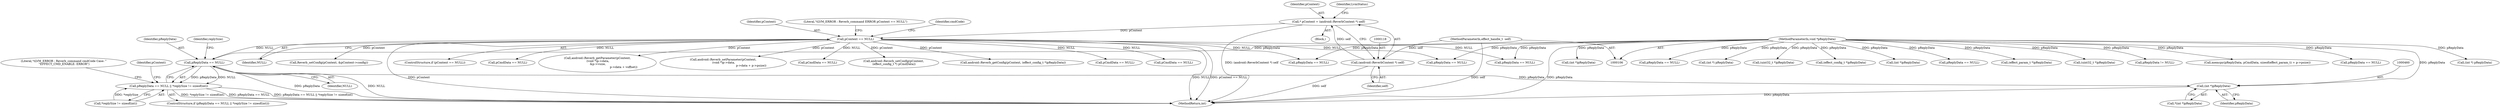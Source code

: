 digraph "0_Android_aeea52da00d210587fb3ed895de3d5f2e0264c88_6@pointer" {
"1000431" [label="(Call,pReplyData == NULL)"];
"1000112" [label="(MethodParameterIn,void *pReplyData)"];
"1000127" [label="(Call,pContext == NULL)"];
"1000115" [label="(Call,* pContext = (android::ReverbContext *) self)"];
"1000117" [label="(Call,(android::ReverbContext *) self)"];
"1000107" [label="(MethodParameterIn,effect_handle_t  self)"];
"1000430" [label="(Call,pReplyData == NULL || *replySize != sizeof(int))"];
"1000459" [label="(Call,(int *)pReplyData)"];
"1000434" [label="(Call,*replySize != sizeof(int))"];
"1000199" [label="(Call,(int *) pReplyData)"];
"1000113" [label="(Block,)"];
"1000115" [label="(Call,* pContext = (android::ReverbContext *) self)"];
"1000431" [label="(Call,pReplyData == NULL)"];
"1000126" [label="(ControlStructure,if (pContext == NULL))"];
"1000543" [label="(Call,pCmdData == NULL)"];
"1000211" [label="(Call,pReplyData == NULL)"];
"1000668" [label="(MethodReturn,int)"];
"1000458" [label="(Call,*(int *)pReplyData)"];
"1000410" [label="(Call,(int *)pReplyData)"];
"1000441" [label="(Literal,\"\tLVM_ERROR : Reverb_command cmdCode Case: \"\n \"EFFECT_CMD_ENABLE: ERROR\")"];
"1000448" [label="(Identifier,pContext)"];
"1000433" [label="(Identifier,NULL)"];
"1000179" [label="(Call,pReplyData == NULL)"];
"1000142" [label="(Call,pReplyData == NULL)"];
"1000327" [label="(Call,android::Reverb_getParameter(pContext,\n (void *)p->data,\n &p->vsize,\n                                                          p->data + voffset))"];
"1000436" [label="(Identifier,replySize)"];
"1000429" [label="(ControlStructure,if (pReplyData == NULL || *replySize != sizeof(int)))"];
"1000162" [label="(Call,(int *) pReplyData)"];
"1000608" [label="(Call,(uint32_t *)pReplyData)"];
"1000231" [label="(Call,(effect_config_t *)pReplyData)"];
"1000112" [label="(MethodParameterIn,void *pReplyData)"];
"1000413" [label="(Call,android::Reverb_setParameter(pContext,\n (void *)p->data,\n                                                              p->data + p->psize))"];
"1000502" [label="(Call,pReplyData == NULL)"];
"1000253" [label="(Call,pCmdData == NULL)"];
"1000137" [label="(Identifier,cmdCode)"];
"1000202" [label="(Call,android::Reverb_setConfig(pContext,\n (effect_config_t *) pCmdData))"];
"1000432" [label="(Identifier,pReplyData)"];
"1000459" [label="(Call,(int *)pReplyData)"];
"1000116" [label="(Identifier,pContext)"];
"1000107" [label="(MethodParameterIn,effect_handle_t  self)"];
"1000530" [label="(Call,(int *)pReplyData)"];
"1000371" [label="(Call,pReplyData == NULL)"];
"1000229" [label="(Call,android::Reverb_getConfig(pContext, (effect_config_t *)pReplyData))"];
"1000170" [label="(Call,pCmdData == NULL)"];
"1000124" [label="(Identifier,LvmStatus)"];
"1000304" [label="(Call,(effect_param_t *)pReplyData)"];
"1000117" [label="(Call,(android::ReverbContext *) self)"];
"1000359" [label="(Call,pCmdData == NULL)"];
"1000129" [label="(Identifier,NULL)"];
"1000119" [label="(Identifier,self)"];
"1000127" [label="(Call,pContext == NULL)"];
"1000599" [label="(Call,(uint32_t *)pReplyData)"];
"1000461" [label="(Identifier,pReplyData)"];
"1000559" [label="(Call,pReplyData != NULL)"];
"1000128" [label="(Identifier,pContext)"];
"1000132" [label="(Literal,\"\tLVM_ERROR : Reverb_command ERROR pContext == NULL\")"];
"1000293" [label="(Call,memcpy(pReplyData, pCmdData, sizeof(effect_param_t) + p->psize))"];
"1000271" [label="(Call,pReplyData == NULL)"];
"1000236" [label="(Call,Reverb_setConfig(pContext, &pContext->config))"];
"1000430" [label="(Call,pReplyData == NULL || *replySize != sizeof(int))"];
"1000431" -> "1000430"  [label="AST: "];
"1000431" -> "1000433"  [label="CFG: "];
"1000432" -> "1000431"  [label="AST: "];
"1000433" -> "1000431"  [label="AST: "];
"1000436" -> "1000431"  [label="CFG: "];
"1000430" -> "1000431"  [label="CFG: "];
"1000431" -> "1000668"  [label="DDG: pReplyData"];
"1000431" -> "1000668"  [label="DDG: NULL"];
"1000431" -> "1000430"  [label="DDG: pReplyData"];
"1000431" -> "1000430"  [label="DDG: NULL"];
"1000112" -> "1000431"  [label="DDG: pReplyData"];
"1000127" -> "1000431"  [label="DDG: NULL"];
"1000431" -> "1000459"  [label="DDG: pReplyData"];
"1000112" -> "1000106"  [label="AST: "];
"1000112" -> "1000668"  [label="DDG: pReplyData"];
"1000112" -> "1000142"  [label="DDG: pReplyData"];
"1000112" -> "1000162"  [label="DDG: pReplyData"];
"1000112" -> "1000179"  [label="DDG: pReplyData"];
"1000112" -> "1000199"  [label="DDG: pReplyData"];
"1000112" -> "1000211"  [label="DDG: pReplyData"];
"1000112" -> "1000231"  [label="DDG: pReplyData"];
"1000112" -> "1000271"  [label="DDG: pReplyData"];
"1000112" -> "1000293"  [label="DDG: pReplyData"];
"1000112" -> "1000304"  [label="DDG: pReplyData"];
"1000112" -> "1000371"  [label="DDG: pReplyData"];
"1000112" -> "1000410"  [label="DDG: pReplyData"];
"1000112" -> "1000459"  [label="DDG: pReplyData"];
"1000112" -> "1000502"  [label="DDG: pReplyData"];
"1000112" -> "1000530"  [label="DDG: pReplyData"];
"1000112" -> "1000559"  [label="DDG: pReplyData"];
"1000112" -> "1000599"  [label="DDG: pReplyData"];
"1000112" -> "1000608"  [label="DDG: pReplyData"];
"1000127" -> "1000126"  [label="AST: "];
"1000127" -> "1000129"  [label="CFG: "];
"1000128" -> "1000127"  [label="AST: "];
"1000129" -> "1000127"  [label="AST: "];
"1000132" -> "1000127"  [label="CFG: "];
"1000137" -> "1000127"  [label="CFG: "];
"1000127" -> "1000668"  [label="DDG: NULL"];
"1000127" -> "1000668"  [label="DDG: pContext == NULL"];
"1000127" -> "1000668"  [label="DDG: pContext"];
"1000115" -> "1000127"  [label="DDG: pContext"];
"1000127" -> "1000142"  [label="DDG: NULL"];
"1000127" -> "1000170"  [label="DDG: NULL"];
"1000127" -> "1000202"  [label="DDG: pContext"];
"1000127" -> "1000211"  [label="DDG: NULL"];
"1000127" -> "1000229"  [label="DDG: pContext"];
"1000127" -> "1000236"  [label="DDG: pContext"];
"1000127" -> "1000253"  [label="DDG: NULL"];
"1000127" -> "1000327"  [label="DDG: pContext"];
"1000127" -> "1000359"  [label="DDG: NULL"];
"1000127" -> "1000413"  [label="DDG: pContext"];
"1000127" -> "1000502"  [label="DDG: NULL"];
"1000127" -> "1000543"  [label="DDG: NULL"];
"1000115" -> "1000113"  [label="AST: "];
"1000115" -> "1000117"  [label="CFG: "];
"1000116" -> "1000115"  [label="AST: "];
"1000117" -> "1000115"  [label="AST: "];
"1000124" -> "1000115"  [label="CFG: "];
"1000115" -> "1000668"  [label="DDG: (android::ReverbContext *) self"];
"1000117" -> "1000115"  [label="DDG: self"];
"1000117" -> "1000119"  [label="CFG: "];
"1000118" -> "1000117"  [label="AST: "];
"1000119" -> "1000117"  [label="AST: "];
"1000117" -> "1000668"  [label="DDG: self"];
"1000107" -> "1000117"  [label="DDG: self"];
"1000107" -> "1000106"  [label="AST: "];
"1000107" -> "1000668"  [label="DDG: self"];
"1000430" -> "1000429"  [label="AST: "];
"1000430" -> "1000434"  [label="CFG: "];
"1000434" -> "1000430"  [label="AST: "];
"1000441" -> "1000430"  [label="CFG: "];
"1000448" -> "1000430"  [label="CFG: "];
"1000430" -> "1000668"  [label="DDG: *replySize != sizeof(int)"];
"1000430" -> "1000668"  [label="DDG: pReplyData == NULL"];
"1000430" -> "1000668"  [label="DDG: pReplyData == NULL || *replySize != sizeof(int)"];
"1000434" -> "1000430"  [label="DDG: *replySize"];
"1000459" -> "1000458"  [label="AST: "];
"1000459" -> "1000461"  [label="CFG: "];
"1000460" -> "1000459"  [label="AST: "];
"1000461" -> "1000459"  [label="AST: "];
"1000458" -> "1000459"  [label="CFG: "];
"1000459" -> "1000668"  [label="DDG: pReplyData"];
}
